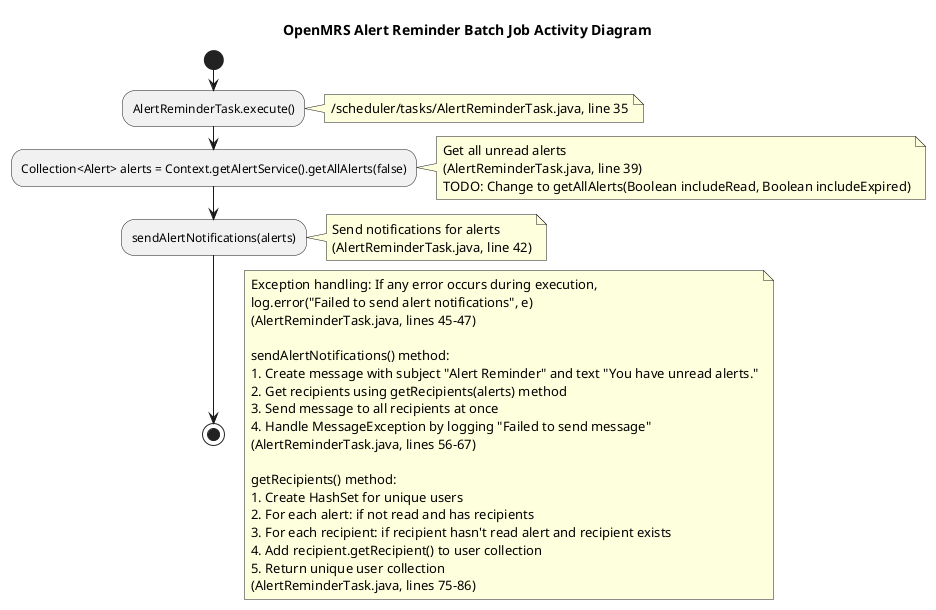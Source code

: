 @startuml alert-reminder-task
title OpenMRS Alert Reminder Batch Job Activity Diagram

start

:AlertReminderTask.execute();
note right: /scheduler/tasks/AlertReminderTask.java, line 35

:Collection<Alert> alerts = Context.getAlertService().getAllAlerts(false);
note right: Get all unread alerts\n(AlertReminderTask.java, line 39)\nTODO: Change to getAllAlerts(Boolean includeRead, Boolean includeExpired)

:sendAlertNotifications(alerts);
note right: Send notifications for alerts\n(AlertReminderTask.java, line 42)

stop

floating note right
  Exception handling: If any error occurs during execution,
  log.error("Failed to send alert notifications", e)
  (AlertReminderTask.java, lines 45-47)
  
  sendAlertNotifications() method:
  1. Create message with subject "Alert Reminder" and text "You have unread alerts."
  2. Get recipients using getRecipients(alerts) method
  3. Send message to all recipients at once
  4. Handle MessageException by logging "Failed to send message"
  (AlertReminderTask.java, lines 56-67)
  
  getRecipients() method:
  1. Create HashSet for unique users
  2. For each alert: if not read and has recipients
  3. For each recipient: if recipient hasn't read alert and recipient exists
  4. Add recipient.getRecipient() to user collection
  5. Return unique user collection
  (AlertReminderTask.java, lines 75-86)
end note
@enduml
